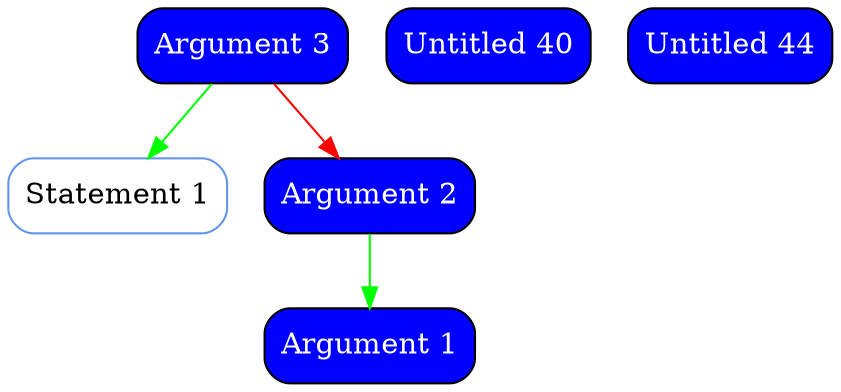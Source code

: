 digraph "Argument Map" {

  n0 [label="Statement 1", shape="box", style="filled,rounded", color="cornflowerblue", fillcolor="white", labelfontcolor="white", type="statement"];
  n1 [label="Argument 1", shape="box", style="filled,rounded", fillcolor="blue", fontcolor="white", type="argument"];
  n2 [label="Argument 2", shape="box", style="filled,rounded", fillcolor="blue", fontcolor="white", type="argument"];
  n3 [label="Argument 3", shape="box", style="filled,rounded", fillcolor="blue", fontcolor="white", type="argument"];
  n4 [label="Untitled 40", shape="box", style="filled,rounded", fillcolor="blue", fontcolor="white", type="argument"];
  n5 [label="Untitled 44", shape="box", style="filled,rounded", fillcolor="blue", fontcolor="white", type="argument"];


  n2 -> n1 [color="green", type="support"];
  n3 -> n2 [color="red", type="attack"];
  n3 -> n0 [color="green", type="support"];

}